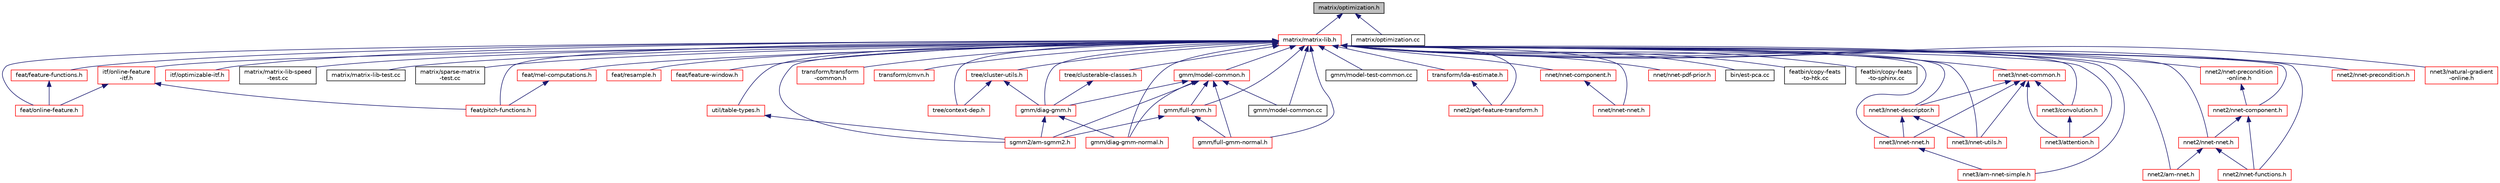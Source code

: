 digraph "matrix/optimization.h"
{
  edge [fontname="Helvetica",fontsize="10",labelfontname="Helvetica",labelfontsize="10"];
  node [fontname="Helvetica",fontsize="10",shape=record];
  Node30 [label="matrix/optimization.h",height=0.2,width=0.4,color="black", fillcolor="grey75", style="filled", fontcolor="black"];
  Node30 -> Node31 [dir="back",color="midnightblue",fontsize="10",style="solid",fontname="Helvetica"];
  Node31 [label="matrix/matrix-lib.h",height=0.2,width=0.4,color="red", fillcolor="white", style="filled",URL="$matrix-lib_8h.html"];
  Node31 -> Node32 [dir="back",color="midnightblue",fontsize="10",style="solid",fontname="Helvetica"];
  Node32 [label="itf/online-feature\l-itf.h",height=0.2,width=0.4,color="red", fillcolor="white", style="filled",URL="$online-feature-itf_8h.html"];
  Node32 -> Node33 [dir="back",color="midnightblue",fontsize="10",style="solid",fontname="Helvetica"];
  Node33 [label="feat/online-feature.h",height=0.2,width=0.4,color="red", fillcolor="white", style="filled",URL="$online-feature_8h.html"];
  Node32 -> Node38 [dir="back",color="midnightblue",fontsize="10",style="solid",fontname="Helvetica"];
  Node38 [label="feat/pitch-functions.h",height=0.2,width=0.4,color="red", fillcolor="white", style="filled",URL="$pitch-functions_8h.html"];
  Node31 -> Node47 [dir="back",color="midnightblue",fontsize="10",style="solid",fontname="Helvetica"];
  Node47 [label="itf/optimizable-itf.h",height=0.2,width=0.4,color="red", fillcolor="white", style="filled",URL="$optimizable-itf_8h.html"];
  Node31 -> Node49 [dir="back",color="midnightblue",fontsize="10",style="solid",fontname="Helvetica"];
  Node49 [label="matrix/matrix-lib-speed\l-test.cc",height=0.2,width=0.4,color="black", fillcolor="white", style="filled",URL="$matrix-lib-speed-test_8cc.html"];
  Node31 -> Node50 [dir="back",color="midnightblue",fontsize="10",style="solid",fontname="Helvetica"];
  Node50 [label="matrix/matrix-lib-test.cc",height=0.2,width=0.4,color="black", fillcolor="white", style="filled",URL="$matrix-lib-test_8cc.html"];
  Node31 -> Node51 [dir="back",color="midnightblue",fontsize="10",style="solid",fontname="Helvetica"];
  Node51 [label="matrix/sparse-matrix\l-test.cc",height=0.2,width=0.4,color="black", fillcolor="white", style="filled",URL="$sparse-matrix-test_8cc.html"];
  Node31 -> Node52 [dir="back",color="midnightblue",fontsize="10",style="solid",fontname="Helvetica"];
  Node52 [label="util/table-types.h",height=0.2,width=0.4,color="red", fillcolor="white", style="filled",URL="$table-types_8h.html"];
  Node52 -> Node822 [dir="back",color="midnightblue",fontsize="10",style="solid",fontname="Helvetica"];
  Node822 [label="sgmm2/am-sgmm2.h",height=0.2,width=0.4,color="red", fillcolor="white", style="filled",URL="$am-sgmm2_8h.html"];
  Node31 -> Node54 [dir="back",color="midnightblue",fontsize="10",style="solid",fontname="Helvetica"];
  Node54 [label="feat/resample.h",height=0.2,width=0.4,color="red", fillcolor="white", style="filled",URL="$resample_8h.html",tooltip="] "];
  Node31 -> Node79 [dir="back",color="midnightblue",fontsize="10",style="solid",fontname="Helvetica"];
  Node79 [label="feat/feature-window.h",height=0.2,width=0.4,color="red", fillcolor="white", style="filled",URL="$feature-window_8h.html"];
  Node31 -> Node89 [dir="back",color="midnightblue",fontsize="10",style="solid",fontname="Helvetica"];
  Node89 [label="feat/feature-functions.h",height=0.2,width=0.4,color="red", fillcolor="white", style="filled",URL="$feature-functions_8h.html"];
  Node89 -> Node33 [dir="back",color="midnightblue",fontsize="10",style="solid",fontname="Helvetica"];
  Node31 -> Node100 [dir="back",color="midnightblue",fontsize="10",style="solid",fontname="Helvetica"];
  Node100 [label="feat/mel-computations.h",height=0.2,width=0.4,color="red", fillcolor="white", style="filled",URL="$mel-computations_8h.html"];
  Node100 -> Node38 [dir="back",color="midnightblue",fontsize="10",style="solid",fontname="Helvetica"];
  Node31 -> Node33 [dir="back",color="midnightblue",fontsize="10",style="solid",fontname="Helvetica"];
  Node31 -> Node837 [dir="back",color="midnightblue",fontsize="10",style="solid",fontname="Helvetica"];
  Node837 [label="transform/transform\l-common.h",height=0.2,width=0.4,color="red", fillcolor="white", style="filled",URL="$transform-common_8h.html"];
  Node31 -> Node849 [dir="back",color="midnightblue",fontsize="10",style="solid",fontname="Helvetica"];
  Node849 [label="transform/cmvn.h",height=0.2,width=0.4,color="red", fillcolor="white", style="filled",URL="$cmvn_8h.html"];
  Node31 -> Node38 [dir="back",color="midnightblue",fontsize="10",style="solid",fontname="Helvetica"];
  Node31 -> Node851 [dir="back",color="midnightblue",fontsize="10",style="solid",fontname="Helvetica"];
  Node851 [label="tree/context-dep.h",height=0.2,width=0.4,color="red", fillcolor="white", style="filled",URL="$context-dep_8h.html"];
  Node31 -> Node899 [dir="back",color="midnightblue",fontsize="10",style="solid",fontname="Helvetica"];
  Node899 [label="tree/cluster-utils.h",height=0.2,width=0.4,color="red", fillcolor="white", style="filled",URL="$cluster-utils_8h.html"];
  Node899 -> Node851 [dir="back",color="midnightblue",fontsize="10",style="solid",fontname="Helvetica"];
  Node899 -> Node902 [dir="back",color="midnightblue",fontsize="10",style="solid",fontname="Helvetica"];
  Node902 [label="gmm/diag-gmm.h",height=0.2,width=0.4,color="red", fillcolor="white", style="filled",URL="$diag-gmm_8h.html"];
  Node902 -> Node909 [dir="back",color="midnightblue",fontsize="10",style="solid",fontname="Helvetica"];
  Node909 [label="gmm/diag-gmm-normal.h",height=0.2,width=0.4,color="red", fillcolor="white", style="filled",URL="$diag-gmm-normal_8h.html"];
  Node902 -> Node822 [dir="back",color="midnightblue",fontsize="10",style="solid",fontname="Helvetica"];
  Node31 -> Node920 [dir="back",color="midnightblue",fontsize="10",style="solid",fontname="Helvetica"];
  Node920 [label="tree/clusterable-classes.h",height=0.2,width=0.4,color="red", fillcolor="white", style="filled",URL="$clusterable-classes_8h.html"];
  Node920 -> Node902 [dir="back",color="midnightblue",fontsize="10",style="solid",fontname="Helvetica"];
  Node31 -> Node922 [dir="back",color="midnightblue",fontsize="10",style="solid",fontname="Helvetica"];
  Node922 [label="gmm/model-common.h",height=0.2,width=0.4,color="red", fillcolor="white", style="filled",URL="$model-common_8h.html"];
  Node922 -> Node902 [dir="back",color="midnightblue",fontsize="10",style="solid",fontname="Helvetica"];
  Node922 -> Node923 [dir="back",color="midnightblue",fontsize="10",style="solid",fontname="Helvetica"];
  Node923 [label="gmm/full-gmm.h",height=0.2,width=0.4,color="red", fillcolor="white", style="filled",URL="$full-gmm_8h.html"];
  Node923 -> Node924 [dir="back",color="midnightblue",fontsize="10",style="solid",fontname="Helvetica"];
  Node924 [label="gmm/full-gmm-normal.h",height=0.2,width=0.4,color="red", fillcolor="white", style="filled",URL="$full-gmm-normal_8h.html"];
  Node923 -> Node822 [dir="back",color="midnightblue",fontsize="10",style="solid",fontname="Helvetica"];
  Node922 -> Node909 [dir="back",color="midnightblue",fontsize="10",style="solid",fontname="Helvetica"];
  Node922 -> Node924 [dir="back",color="midnightblue",fontsize="10",style="solid",fontname="Helvetica"];
  Node922 -> Node926 [dir="back",color="midnightblue",fontsize="10",style="solid",fontname="Helvetica"];
  Node926 [label="gmm/model-common.cc",height=0.2,width=0.4,color="black", fillcolor="white", style="filled",URL="$model-common_8cc.html"];
  Node922 -> Node822 [dir="back",color="midnightblue",fontsize="10",style="solid",fontname="Helvetica"];
  Node31 -> Node902 [dir="back",color="midnightblue",fontsize="10",style="solid",fontname="Helvetica"];
  Node31 -> Node923 [dir="back",color="midnightblue",fontsize="10",style="solid",fontname="Helvetica"];
  Node31 -> Node909 [dir="back",color="midnightblue",fontsize="10",style="solid",fontname="Helvetica"];
  Node31 -> Node924 [dir="back",color="midnightblue",fontsize="10",style="solid",fontname="Helvetica"];
  Node31 -> Node926 [dir="back",color="midnightblue",fontsize="10",style="solid",fontname="Helvetica"];
  Node31 -> Node906 [dir="back",color="midnightblue",fontsize="10",style="solid",fontname="Helvetica"];
  Node906 [label="gmm/model-test-common.cc",height=0.2,width=0.4,color="black", fillcolor="white", style="filled",URL="$model-test-common_8cc.html"];
  Node31 -> Node173 [dir="back",color="midnightblue",fontsize="10",style="solid",fontname="Helvetica"];
  Node173 [label="transform/lda-estimate.h",height=0.2,width=0.4,color="red", fillcolor="white", style="filled",URL="$lda-estimate_8h.html"];
  Node173 -> Node178 [dir="back",color="midnightblue",fontsize="10",style="solid",fontname="Helvetica"];
  Node178 [label="nnet2/get-feature-transform.h",height=0.2,width=0.4,color="red", fillcolor="white", style="filled",URL="$get-feature-transform_8h.html",tooltip="This file is modified from transform/lda-estimate.h It contains a class intended to be used in precon..."];
  Node31 -> Node927 [dir="back",color="midnightblue",fontsize="10",style="solid",fontname="Helvetica"];
  Node927 [label="nnet/nnet-component.h",height=0.2,width=0.4,color="red", fillcolor="white", style="filled",URL="$nnet-component_8h.html"];
  Node927 -> Node928 [dir="back",color="midnightblue",fontsize="10",style="solid",fontname="Helvetica"];
  Node928 [label="nnet/nnet-nnet.h",height=0.2,width=0.4,color="red", fillcolor="white", style="filled",URL="$nnet-nnet_8h.html"];
  Node31 -> Node928 [dir="back",color="midnightblue",fontsize="10",style="solid",fontname="Helvetica"];
  Node31 -> Node444 [dir="back",color="midnightblue",fontsize="10",style="solid",fontname="Helvetica"];
  Node444 [label="nnet/nnet-pdf-prior.h",height=0.2,width=0.4,color="red", fillcolor="white", style="filled",URL="$nnet-pdf-prior_8h.html"];
  Node31 -> Node469 [dir="back",color="midnightblue",fontsize="10",style="solid",fontname="Helvetica"];
  Node469 [label="bin/est-pca.cc",height=0.2,width=0.4,color="black", fillcolor="white", style="filled",URL="$est-pca_8cc.html"];
  Node31 -> Node553 [dir="back",color="midnightblue",fontsize="10",style="solid",fontname="Helvetica"];
  Node553 [label="featbin/copy-feats\l-to-htk.cc",height=0.2,width=0.4,color="black", fillcolor="white", style="filled",URL="$copy-feats-to-htk_8cc.html"];
  Node31 -> Node554 [dir="back",color="midnightblue",fontsize="10",style="solid",fontname="Helvetica"];
  Node554 [label="featbin/copy-feats\l-to-sphinx.cc",height=0.2,width=0.4,color="black", fillcolor="white", style="filled",URL="$copy-feats-to-sphinx_8cc.html"];
  Node31 -> Node590 [dir="back",color="midnightblue",fontsize="10",style="solid",fontname="Helvetica"];
  Node590 [label="nnet3/nnet-common.h",height=0.2,width=0.4,color="red", fillcolor="white", style="filled",URL="$nnet-common_8h.html"];
  Node590 -> Node638 [dir="back",color="midnightblue",fontsize="10",style="solid",fontname="Helvetica"];
  Node638 [label="nnet3/nnet-nnet.h",height=0.2,width=0.4,color="red", fillcolor="white", style="filled",URL="$_2nnet-nnet_8h.html"];
  Node638 -> Node668 [dir="back",color="midnightblue",fontsize="10",style="solid",fontname="Helvetica"];
  Node668 [label="nnet3/am-nnet-simple.h",height=0.2,width=0.4,color="red", fillcolor="white", style="filled",URL="$am-nnet-simple_8h.html"];
  Node590 -> Node678 [dir="back",color="midnightblue",fontsize="10",style="solid",fontname="Helvetica"];
  Node678 [label="nnet3/nnet-descriptor.h",height=0.2,width=0.4,color="red", fillcolor="white", style="filled",URL="$nnet-descriptor_8h.html",tooltip="This file contains class definitions for classes ForwardingDescriptor, SumDescriptor and Descriptor..."];
  Node678 -> Node638 [dir="back",color="midnightblue",fontsize="10",style="solid",fontname="Helvetica"];
  Node678 -> Node652 [dir="back",color="midnightblue",fontsize="10",style="solid",fontname="Helvetica"];
  Node652 [label="nnet3/nnet-utils.h",height=0.2,width=0.4,color="red", fillcolor="white", style="filled",URL="$_2nnet-utils_8h.html",tooltip="This file contains some miscellaneous functions dealing with class Nnet. "];
  Node590 -> Node652 [dir="back",color="midnightblue",fontsize="10",style="solid",fontname="Helvetica"];
  Node590 -> Node687 [dir="back",color="midnightblue",fontsize="10",style="solid",fontname="Helvetica"];
  Node687 [label="nnet3/attention.h",height=0.2,width=0.4,color="red", fillcolor="white", style="filled",URL="$attention_8h.html",tooltip="This file contains the lower-level interface for self-attention. "];
  Node590 -> Node690 [dir="back",color="midnightblue",fontsize="10",style="solid",fontname="Helvetica"];
  Node690 [label="nnet3/convolution.h",height=0.2,width=0.4,color="red", fillcolor="white", style="filled",URL="$convolution_8h.html",tooltip="This file contains some fairly low-level utilities for implementing convolutional neural networks and..."];
  Node690 -> Node687 [dir="back",color="midnightblue",fontsize="10",style="solid",fontname="Helvetica"];
  Node31 -> Node638 [dir="back",color="midnightblue",fontsize="10",style="solid",fontname="Helvetica"];
  Node31 -> Node678 [dir="back",color="midnightblue",fontsize="10",style="solid",fontname="Helvetica"];
  Node31 -> Node668 [dir="back",color="midnightblue",fontsize="10",style="solid",fontname="Helvetica"];
  Node31 -> Node652 [dir="back",color="midnightblue",fontsize="10",style="solid",fontname="Helvetica"];
  Node31 -> Node822 [dir="back",color="midnightblue",fontsize="10",style="solid",fontname="Helvetica"];
  Node31 -> Node930 [dir="back",color="midnightblue",fontsize="10",style="solid",fontname="Helvetica"];
  Node930 [label="nnet2/am-nnet.h",height=0.2,width=0.4,color="red", fillcolor="white", style="filled",URL="$am-nnet_8h.html"];
  Node31 -> Node932 [dir="back",color="midnightblue",fontsize="10",style="solid",fontname="Helvetica"];
  Node932 [label="nnet2/nnet-nnet.h",height=0.2,width=0.4,color="red", fillcolor="white", style="filled",URL="$_2nnet-nnet_8h.html"];
  Node932 -> Node930 [dir="back",color="midnightblue",fontsize="10",style="solid",fontname="Helvetica"];
  Node932 -> Node940 [dir="back",color="midnightblue",fontsize="10",style="solid",fontname="Helvetica"];
  Node940 [label="nnet2/nnet-functions.h",height=0.2,width=0.4,color="red", fillcolor="white", style="filled",URL="$nnet-functions_8h.html"];
  Node31 -> Node945 [dir="back",color="midnightblue",fontsize="10",style="solid",fontname="Helvetica"];
  Node945 [label="nnet2/nnet-component.h",height=0.2,width=0.4,color="red", fillcolor="white", style="filled",URL="$_2nnet-component_8h.html"];
  Node945 -> Node932 [dir="back",color="midnightblue",fontsize="10",style="solid",fontname="Helvetica"];
  Node945 -> Node940 [dir="back",color="midnightblue",fontsize="10",style="solid",fontname="Helvetica"];
  Node31 -> Node947 [dir="back",color="midnightblue",fontsize="10",style="solid",fontname="Helvetica"];
  Node947 [label="nnet2/nnet-precondition\l-online.h",height=0.2,width=0.4,color="red", fillcolor="white", style="filled",URL="$nnet-precondition-online_8h.html"];
  Node947 -> Node945 [dir="back",color="midnightblue",fontsize="10",style="solid",fontname="Helvetica"];
  Node31 -> Node178 [dir="back",color="midnightblue",fontsize="10",style="solid",fontname="Helvetica"];
  Node31 -> Node949 [dir="back",color="midnightblue",fontsize="10",style="solid",fontname="Helvetica"];
  Node949 [label="nnet2/nnet-precondition.h",height=0.2,width=0.4,color="red", fillcolor="white", style="filled",URL="$nnet-precondition_8h.html"];
  Node31 -> Node940 [dir="back",color="midnightblue",fontsize="10",style="solid",fontname="Helvetica"];
  Node31 -> Node687 [dir="back",color="midnightblue",fontsize="10",style="solid",fontname="Helvetica"];
  Node31 -> Node690 [dir="back",color="midnightblue",fontsize="10",style="solid",fontname="Helvetica"];
  Node31 -> Node951 [dir="back",color="midnightblue",fontsize="10",style="solid",fontname="Helvetica"];
  Node951 [label="nnet3/natural-gradient\l-online.h",height=0.2,width=0.4,color="red", fillcolor="white", style="filled",URL="$natural-gradient-online_8h.html"];
  Node30 -> Node957 [dir="back",color="midnightblue",fontsize="10",style="solid",fontname="Helvetica"];
  Node957 [label="matrix/optimization.cc",height=0.2,width=0.4,color="black", fillcolor="white", style="filled",URL="$optimization_8cc.html"];
}
